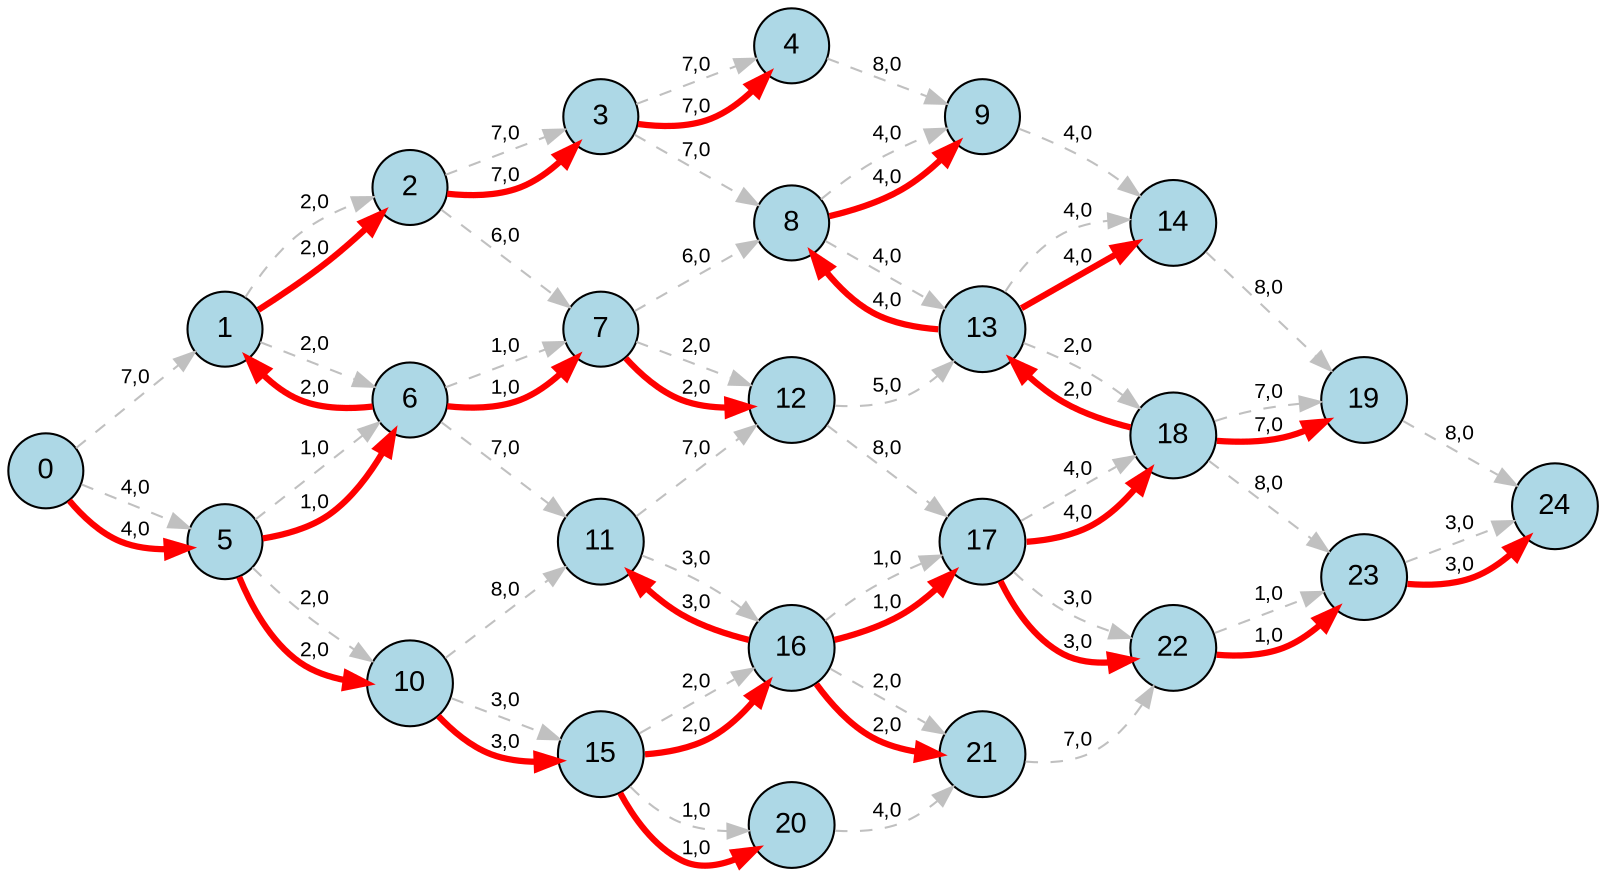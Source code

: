 // DOT file generated for MST Visualization
// Use: https://edotor.net/ or install GraphViz locally
digraph Graph3_PrimMST {
  rankdir=LR;
  node [shape=circle, style=filled, fillcolor=lightblue, fontname=Arial];
  edge [fontname=Arial, fontsize=10];

  // Original graph edges (light gray)
  0 -> 1 [label="7,0", color=gray, penwidth=1, style=dashed];
  0 -> 5 [label="4,0", color=gray, penwidth=1, style=dashed];
  1 -> 2 [label="2,0", color=gray, penwidth=1, style=dashed];
  1 -> 6 [label="2,0", color=gray, penwidth=1, style=dashed];
  2 -> 3 [label="7,0", color=gray, penwidth=1, style=dashed];
  2 -> 7 [label="6,0", color=gray, penwidth=1, style=dashed];
  3 -> 4 [label="7,0", color=gray, penwidth=1, style=dashed];
  3 -> 8 [label="7,0", color=gray, penwidth=1, style=dashed];
  4 -> 9 [label="8,0", color=gray, penwidth=1, style=dashed];
  5 -> 6 [label="1,0", color=gray, penwidth=1, style=dashed];
  5 -> 10 [label="2,0", color=gray, penwidth=1, style=dashed];
  6 -> 7 [label="1,0", color=gray, penwidth=1, style=dashed];
  6 -> 11 [label="7,0", color=gray, penwidth=1, style=dashed];
  7 -> 8 [label="6,0", color=gray, penwidth=1, style=dashed];
  7 -> 12 [label="2,0", color=gray, penwidth=1, style=dashed];
  8 -> 9 [label="4,0", color=gray, penwidth=1, style=dashed];
  8 -> 13 [label="4,0", color=gray, penwidth=1, style=dashed];
  9 -> 14 [label="4,0", color=gray, penwidth=1, style=dashed];
  10 -> 11 [label="8,0", color=gray, penwidth=1, style=dashed];
  10 -> 15 [label="3,0", color=gray, penwidth=1, style=dashed];
  11 -> 12 [label="7,0", color=gray, penwidth=1, style=dashed];
  11 -> 16 [label="3,0", color=gray, penwidth=1, style=dashed];
  12 -> 13 [label="5,0", color=gray, penwidth=1, style=dashed];
  12 -> 17 [label="8,0", color=gray, penwidth=1, style=dashed];
  13 -> 14 [label="4,0", color=gray, penwidth=1, style=dashed];
  13 -> 18 [label="2,0", color=gray, penwidth=1, style=dashed];
  14 -> 19 [label="8,0", color=gray, penwidth=1, style=dashed];
  15 -> 16 [label="2,0", color=gray, penwidth=1, style=dashed];
  15 -> 20 [label="1,0", color=gray, penwidth=1, style=dashed];
  16 -> 17 [label="1,0", color=gray, penwidth=1, style=dashed];
  16 -> 21 [label="2,0", color=gray, penwidth=1, style=dashed];
  17 -> 18 [label="4,0", color=gray, penwidth=1, style=dashed];
  17 -> 22 [label="3,0", color=gray, penwidth=1, style=dashed];
  18 -> 19 [label="7,0", color=gray, penwidth=1, style=dashed];
  18 -> 23 [label="8,0", color=gray, penwidth=1, style=dashed];
  19 -> 24 [label="8,0", color=gray, penwidth=1, style=dashed];
  20 -> 21 [label="4,0", color=gray, penwidth=1, style=dashed];
  21 -> 22 [label="7,0", color=gray, penwidth=1, style=dashed];
  22 -> 23 [label="1,0", color=gray, penwidth=1, style=dashed];
  23 -> 24 [label="3,0", color=gray, penwidth=1, style=dashed];

  // Minimum Spanning Tree edges (bold red)
  0 -> 5 [label="4,0", color=red, penwidth=3.0, style=solid];
  5 -> 6 [label="1,0", color=red, penwidth=3.0, style=solid];
  6 -> 7 [label="1,0", color=red, penwidth=3.0, style=solid];
  5 -> 10 [label="2,0", color=red, penwidth=3.0, style=solid];
  7 -> 12 [label="2,0", color=red, penwidth=3.0, style=solid];
  6 -> 1 [label="2,0", color=red, penwidth=3.0, style=solid];
  1 -> 2 [label="2,0", color=red, penwidth=3.0, style=solid];
  10 -> 15 [label="3,0", color=red, penwidth=3.0, style=solid];
  15 -> 20 [label="1,0", color=red, penwidth=3.0, style=solid];
  15 -> 16 [label="2,0", color=red, penwidth=3.0, style=solid];
  16 -> 17 [label="1,0", color=red, penwidth=3.0, style=solid];
  16 -> 21 [label="2,0", color=red, penwidth=3.0, style=solid];
  16 -> 11 [label="3,0", color=red, penwidth=3.0, style=solid];
  17 -> 22 [label="3,0", color=red, penwidth=3.0, style=solid];
  22 -> 23 [label="1,0", color=red, penwidth=3.0, style=solid];
  23 -> 24 [label="3,0", color=red, penwidth=3.0, style=solid];
  17 -> 18 [label="4,0", color=red, penwidth=3.0, style=solid];
  18 -> 13 [label="2,0", color=red, penwidth=3.0, style=solid];
  13 -> 8 [label="4,0", color=red, penwidth=3.0, style=solid];
  13 -> 14 [label="4,0", color=red, penwidth=3.0, style=solid];
  8 -> 9 [label="4,0", color=red, penwidth=3.0, style=solid];
  18 -> 19 [label="7,0", color=red, penwidth=3.0, style=solid];
  2 -> 3 [label="7,0", color=red, penwidth=3.0, style=solid];
  3 -> 4 [label="7,0", color=red, penwidth=3.0, style=solid];
}
